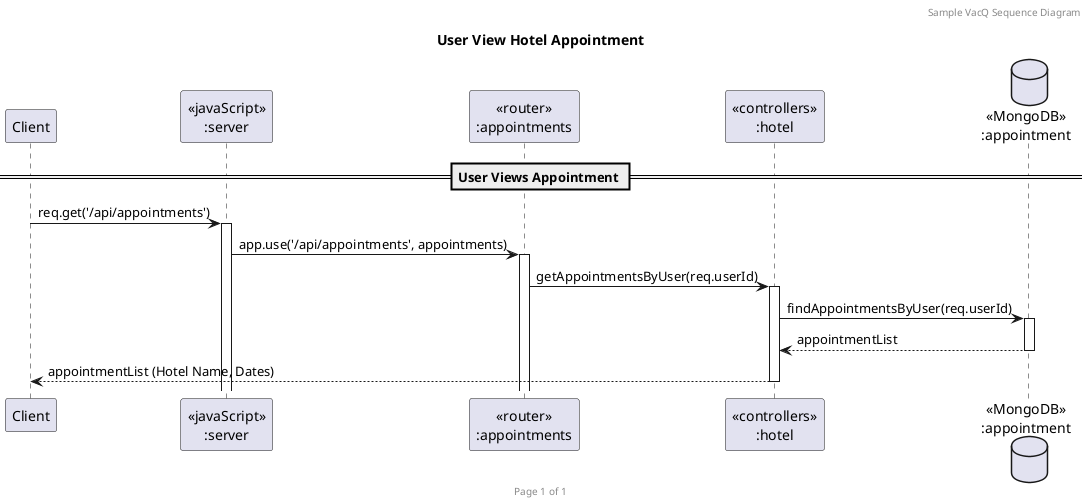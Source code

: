 @startuml User View Hotel Appointment

header Sample VacQ Sequence Diagram
footer Page %page% of %lastpage%
title "User View Hotel Appointment"

participant "Client" as client
participant "<<javaScript>>\n:server" as server
participant "<<router>>\n:appointments" as routerAppointments
participant "<<controllers>>\n:hotel" as controllersHotel
database "<<MongoDB>>\n:appointment" as AppointmentDatabase

== User Views Appointment ==
client -> server ++: req.get('/api/appointments')
server -> routerAppointments ++: app.use('/api/appointments', appointments)
routerAppointments -> controllersHotel ++: getAppointmentsByUser(req.userId)
controllersHotel -> AppointmentDatabase ++: findAppointmentsByUser(req.userId)
AppointmentDatabase --> controllersHotel --: appointmentList
controllersHotel --> client --: appointmentList (Hotel Name, Dates)

@enduml
